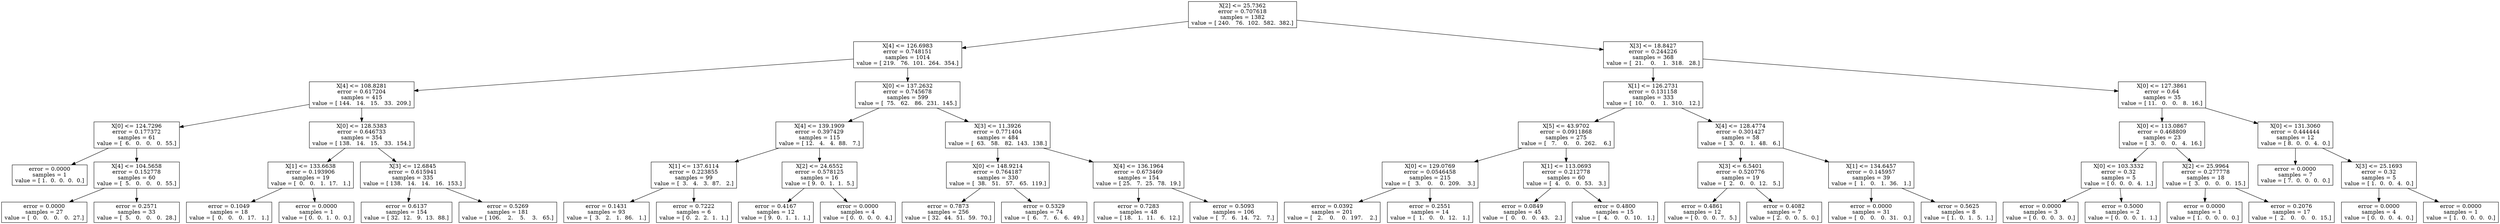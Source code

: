 digraph Tree {
0 [label="X[2] <= 25.7362\nerror = 0.707618\nsamples = 1382\nvalue = [ 240.   76.  102.  582.  382.]", shape="box"] ;
1 [label="X[4] <= 126.6983\nerror = 0.748151\nsamples = 1014\nvalue = [ 219.   76.  101.  264.  354.]", shape="box"] ;
0 -> 1 ;
2 [label="X[4] <= 108.8281\nerror = 0.617204\nsamples = 415\nvalue = [ 144.   14.   15.   33.  209.]", shape="box"] ;
1 -> 2 ;
3 [label="X[0] <= 124.7296\nerror = 0.177372\nsamples = 61\nvalue = [  6.   0.   0.   0.  55.]", shape="box"] ;
2 -> 3 ;
4 [label="error = 0.0000\nsamples = 1\nvalue = [ 1.  0.  0.  0.  0.]", shape="box"] ;
3 -> 4 ;
5 [label="X[4] <= 104.5658\nerror = 0.152778\nsamples = 60\nvalue = [  5.   0.   0.   0.  55.]", shape="box"] ;
3 -> 5 ;
6 [label="error = 0.0000\nsamples = 27\nvalue = [  0.   0.   0.   0.  27.]", shape="box"] ;
5 -> 6 ;
7 [label="error = 0.2571\nsamples = 33\nvalue = [  5.   0.   0.   0.  28.]", shape="box"] ;
5 -> 7 ;
8 [label="X[0] <= 128.5383\nerror = 0.646733\nsamples = 354\nvalue = [ 138.   14.   15.   33.  154.]", shape="box"] ;
2 -> 8 ;
9 [label="X[1] <= 133.6638\nerror = 0.193906\nsamples = 19\nvalue = [  0.   0.   1.  17.   1.]", shape="box"] ;
8 -> 9 ;
10 [label="error = 0.1049\nsamples = 18\nvalue = [  0.   0.   0.  17.   1.]", shape="box"] ;
9 -> 10 ;
11 [label="error = 0.0000\nsamples = 1\nvalue = [ 0.  0.  1.  0.  0.]", shape="box"] ;
9 -> 11 ;
12 [label="X[3] <= 12.6845\nerror = 0.615941\nsamples = 335\nvalue = [ 138.   14.   14.   16.  153.]", shape="box"] ;
8 -> 12 ;
13 [label="error = 0.6137\nsamples = 154\nvalue = [ 32.  12.   9.  13.  88.]", shape="box"] ;
12 -> 13 ;
14 [label="error = 0.5269\nsamples = 181\nvalue = [ 106.    2.    5.    3.   65.]", shape="box"] ;
12 -> 14 ;
15 [label="X[0] <= 137.2632\nerror = 0.745678\nsamples = 599\nvalue = [  75.   62.   86.  231.  145.]", shape="box"] ;
1 -> 15 ;
16 [label="X[4] <= 139.1909\nerror = 0.397429\nsamples = 115\nvalue = [ 12.   4.   4.  88.   7.]", shape="box"] ;
15 -> 16 ;
17 [label="X[1] <= 137.6114\nerror = 0.223855\nsamples = 99\nvalue = [  3.   4.   3.  87.   2.]", shape="box"] ;
16 -> 17 ;
18 [label="error = 0.1431\nsamples = 93\nvalue = [  3.   2.   1.  86.   1.]", shape="box"] ;
17 -> 18 ;
19 [label="error = 0.7222\nsamples = 6\nvalue = [ 0.  2.  2.  1.  1.]", shape="box"] ;
17 -> 19 ;
20 [label="X[2] <= 24.6552\nerror = 0.578125\nsamples = 16\nvalue = [ 9.  0.  1.  1.  5.]", shape="box"] ;
16 -> 20 ;
21 [label="error = 0.4167\nsamples = 12\nvalue = [ 9.  0.  1.  1.  1.]", shape="box"] ;
20 -> 21 ;
22 [label="error = 0.0000\nsamples = 4\nvalue = [ 0.  0.  0.  0.  4.]", shape="box"] ;
20 -> 22 ;
23 [label="X[3] <= 11.3926\nerror = 0.771404\nsamples = 484\nvalue = [  63.   58.   82.  143.  138.]", shape="box"] ;
15 -> 23 ;
24 [label="X[0] <= 148.9214\nerror = 0.764187\nsamples = 330\nvalue = [  38.   51.   57.   65.  119.]", shape="box"] ;
23 -> 24 ;
25 [label="error = 0.7873\nsamples = 256\nvalue = [ 32.  44.  51.  59.  70.]", shape="box"] ;
24 -> 25 ;
26 [label="error = 0.5329\nsamples = 74\nvalue = [  6.   7.   6.   6.  49.]", shape="box"] ;
24 -> 26 ;
27 [label="X[4] <= 136.1964\nerror = 0.673469\nsamples = 154\nvalue = [ 25.   7.  25.  78.  19.]", shape="box"] ;
23 -> 27 ;
28 [label="error = 0.7283\nsamples = 48\nvalue = [ 18.   1.  11.   6.  12.]", shape="box"] ;
27 -> 28 ;
29 [label="error = 0.5093\nsamples = 106\nvalue = [  7.   6.  14.  72.   7.]", shape="box"] ;
27 -> 29 ;
30 [label="X[3] <= 18.8427\nerror = 0.244226\nsamples = 368\nvalue = [  21.    0.    1.  318.   28.]", shape="box"] ;
0 -> 30 ;
31 [label="X[1] <= 126.2731\nerror = 0.131158\nsamples = 333\nvalue = [  10.    0.    1.  310.   12.]", shape="box"] ;
30 -> 31 ;
32 [label="X[5] <= 43.9702\nerror = 0.0911868\nsamples = 275\nvalue = [   7.    0.    0.  262.    6.]", shape="box"] ;
31 -> 32 ;
33 [label="X[0] <= 129.0769\nerror = 0.0546458\nsamples = 215\nvalue = [   3.    0.    0.  209.    3.]", shape="box"] ;
32 -> 33 ;
34 [label="error = 0.0392\nsamples = 201\nvalue = [   2.    0.    0.  197.    2.]", shape="box"] ;
33 -> 34 ;
35 [label="error = 0.2551\nsamples = 14\nvalue = [  1.   0.   0.  12.   1.]", shape="box"] ;
33 -> 35 ;
36 [label="X[1] <= 113.0693\nerror = 0.212778\nsamples = 60\nvalue = [  4.   0.   0.  53.   3.]", shape="box"] ;
32 -> 36 ;
37 [label="error = 0.0849\nsamples = 45\nvalue = [  0.   0.   0.  43.   2.]", shape="box"] ;
36 -> 37 ;
38 [label="error = 0.4800\nsamples = 15\nvalue = [  4.   0.   0.  10.   1.]", shape="box"] ;
36 -> 38 ;
39 [label="X[4] <= 128.4774\nerror = 0.301427\nsamples = 58\nvalue = [  3.   0.   1.  48.   6.]", shape="box"] ;
31 -> 39 ;
40 [label="X[3] <= 6.5401\nerror = 0.520776\nsamples = 19\nvalue = [  2.   0.   0.  12.   5.]", shape="box"] ;
39 -> 40 ;
41 [label="error = 0.4861\nsamples = 12\nvalue = [ 0.  0.  0.  7.  5.]", shape="box"] ;
40 -> 41 ;
42 [label="error = 0.4082\nsamples = 7\nvalue = [ 2.  0.  0.  5.  0.]", shape="box"] ;
40 -> 42 ;
43 [label="X[1] <= 134.6457\nerror = 0.145957\nsamples = 39\nvalue = [  1.   0.   1.  36.   1.]", shape="box"] ;
39 -> 43 ;
44 [label="error = 0.0000\nsamples = 31\nvalue = [  0.   0.   0.  31.   0.]", shape="box"] ;
43 -> 44 ;
45 [label="error = 0.5625\nsamples = 8\nvalue = [ 1.  0.  1.  5.  1.]", shape="box"] ;
43 -> 45 ;
46 [label="X[0] <= 127.3861\nerror = 0.64\nsamples = 35\nvalue = [ 11.   0.   0.   8.  16.]", shape="box"] ;
30 -> 46 ;
47 [label="X[0] <= 113.0867\nerror = 0.468809\nsamples = 23\nvalue = [  3.   0.   0.   4.  16.]", shape="box"] ;
46 -> 47 ;
48 [label="X[0] <= 103.3332\nerror = 0.32\nsamples = 5\nvalue = [ 0.  0.  0.  4.  1.]", shape="box"] ;
47 -> 48 ;
49 [label="error = 0.0000\nsamples = 3\nvalue = [ 0.  0.  0.  3.  0.]", shape="box"] ;
48 -> 49 ;
50 [label="error = 0.5000\nsamples = 2\nvalue = [ 0.  0.  0.  1.  1.]", shape="box"] ;
48 -> 50 ;
51 [label="X[2] <= 25.9964\nerror = 0.277778\nsamples = 18\nvalue = [  3.   0.   0.   0.  15.]", shape="box"] ;
47 -> 51 ;
52 [label="error = 0.0000\nsamples = 1\nvalue = [ 1.  0.  0.  0.  0.]", shape="box"] ;
51 -> 52 ;
53 [label="error = 0.2076\nsamples = 17\nvalue = [  2.   0.   0.   0.  15.]", shape="box"] ;
51 -> 53 ;
54 [label="X[0] <= 131.3060\nerror = 0.444444\nsamples = 12\nvalue = [ 8.  0.  0.  4.  0.]", shape="box"] ;
46 -> 54 ;
55 [label="error = 0.0000\nsamples = 7\nvalue = [ 7.  0.  0.  0.  0.]", shape="box"] ;
54 -> 55 ;
56 [label="X[3] <= 25.1693\nerror = 0.32\nsamples = 5\nvalue = [ 1.  0.  0.  4.  0.]", shape="box"] ;
54 -> 56 ;
57 [label="error = 0.0000\nsamples = 4\nvalue = [ 0.  0.  0.  4.  0.]", shape="box"] ;
56 -> 57 ;
58 [label="error = 0.0000\nsamples = 1\nvalue = [ 1.  0.  0.  0.  0.]", shape="box"] ;
56 -> 58 ;
}